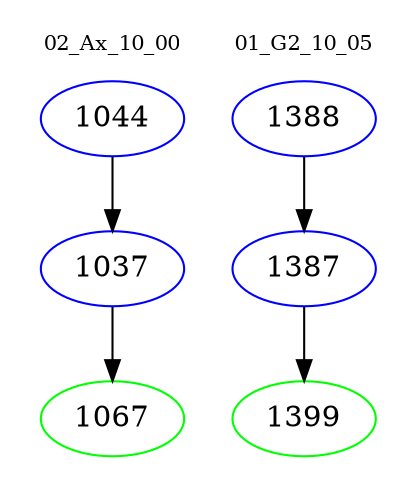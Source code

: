 digraph{
subgraph cluster_0 {
color = white
label = "02_Ax_10_00";
fontsize=10;
T0_1044 [label="1044", color="blue"]
T0_1044 -> T0_1037 [color="black"]
T0_1037 [label="1037", color="blue"]
T0_1037 -> T0_1067 [color="black"]
T0_1067 [label="1067", color="green"]
}
subgraph cluster_1 {
color = white
label = "01_G2_10_05";
fontsize=10;
T1_1388 [label="1388", color="blue"]
T1_1388 -> T1_1387 [color="black"]
T1_1387 [label="1387", color="blue"]
T1_1387 -> T1_1399 [color="black"]
T1_1399 [label="1399", color="green"]
}
}
